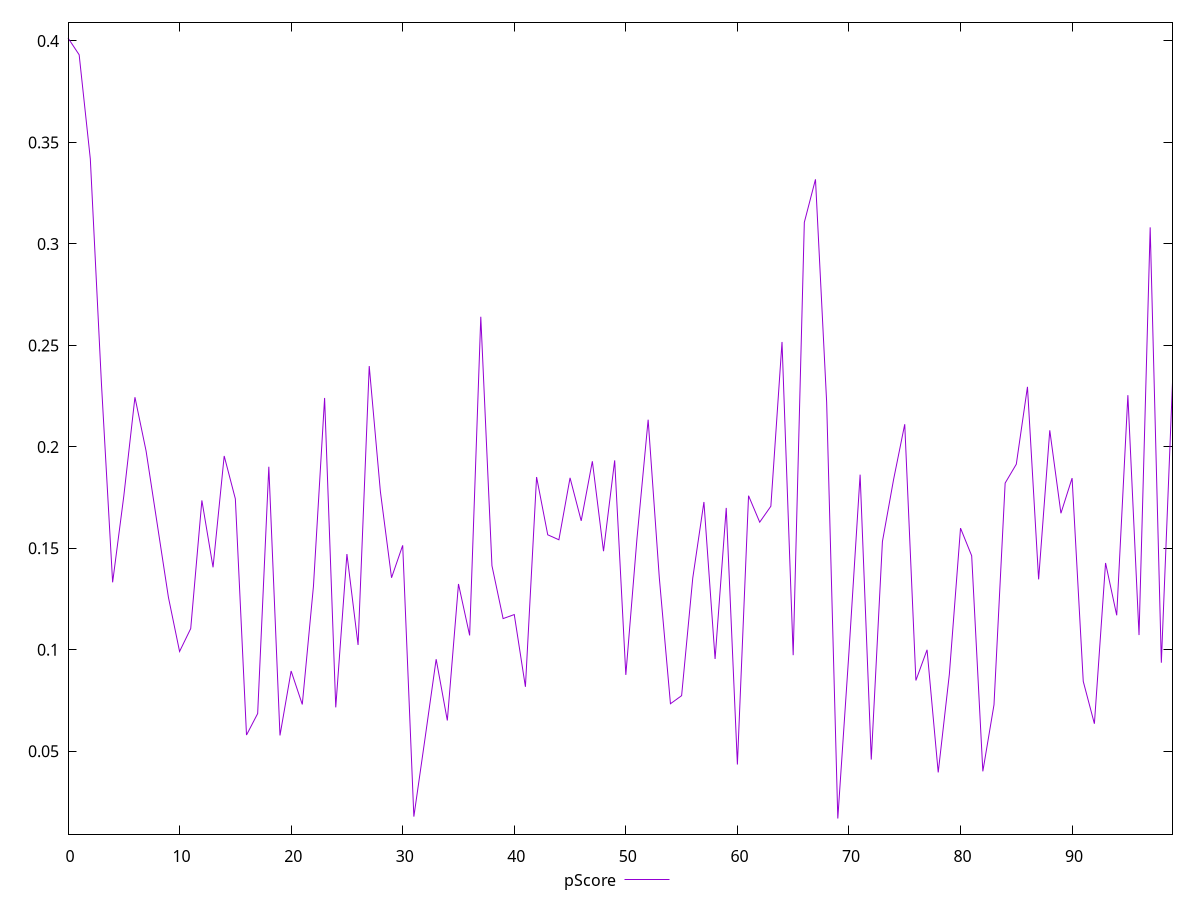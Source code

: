 reset

$pScore <<EOF
0 0.4015088433938925
1 0.39318699634953985
2 0.3418768944072047
3 0.23090946666746293
4 0.13326383763576977
5 0.17569158904212112
6 0.22445968727156163
7 0.19794481166666356
8 0.16191538058735777
9 0.1259177852139987
10 0.09918461120002664
11 0.11047705292245474
12 0.17362827292323646
13 0.14066617655552027
14 0.19552208615702693
15 0.17439963605000575
16 0.05803054417673187
17 0.06860650276574265
18 0.19020763692110798
19 0.05781612124090196
20 0.0895725368030349
21 0.0730943120769122
22 0.13131471843499504
23 0.22410107240645072
24 0.07165181144599952
25 0.14720327291795954
26 0.10240344582260752
27 0.23982104792490533
28 0.1780167757222304
29 0.13551889655069493
30 0.15149275545288127
31 0.017817814029223666
32 0.0562929372599697
33 0.09538932600271555
34 0.06519439133858618
35 0.1324513675647494
36 0.10711123848001924
37 0.26412111820933193
38 0.14145046949997697
39 0.11539553308218498
40 0.11738482008101775
41 0.08178782263887008
42 0.18514658864827127
43 0.15668856363678407
44 0.15422776546989242
45 0.18473664504693738
46 0.163565024765568
47 0.19291033604658714
48 0.14861074990912104
49 0.19335559735666608
50 0.08765168261029055
51 0.15492464332119726
52 0.2133937379707206
53 0.13559424525464991
54 0.0734487581127658
55 0.0774220779414393
56 0.13540798874028104
57 0.1728398472523367
58 0.09549549105810617
59 0.16992344234202356
60 0.04349859992737093
61 0.1759448406710411
62 0.16290648894288923
63 0.17075678762846475
64 0.25169296301624433
65 0.09737643308609245
66 0.3106336926957514
67 0.33182596384406016
68 0.22204253360633924
69 0.016890796222845006
70 0.09882166205773074
71 0.18631690717951577
72 0.045946716757037875
73 0.1533722810549314
74 0.18392173853160843
75 0.21116102469769893
76 0.08491992718949937
77 0.10001735184036298
78 0.039591428339285195
79 0.0880210450746231
80 0.15996435798088754
81 0.14634955151714774
82 0.04013356918700722
83 0.07291866347681702
84 0.18216482856483535
85 0.19147007153928897
86 0.2295770739851858
87 0.13471273777710413
88 0.2081736512803951
89 0.16729376917262712
90 0.18461764731117292
91 0.0844822942615907
92 0.06359951534381564
93 0.14279648633636272
94 0.11702395773626023
95 0.22548303151929716
96 0.10727303513288877
97 0.3081827442542858
98 0.09365435913849163
99 0.23178479644315475
EOF

set key outside below
set xrange [0:99]
set yrange [0.009198435279424056:0.40920120433731344]
set trange [0.009198435279424056:0.40920120433731344]
set terminal svg size 640, 500 enhanced background rgb 'white'
set output "reports/report_00028_2021-02-24T12-49-42.674Z/first-meaningful-paint/samples/astro/pScore/values.svg"

plot $pScore title "pScore" with line

reset
